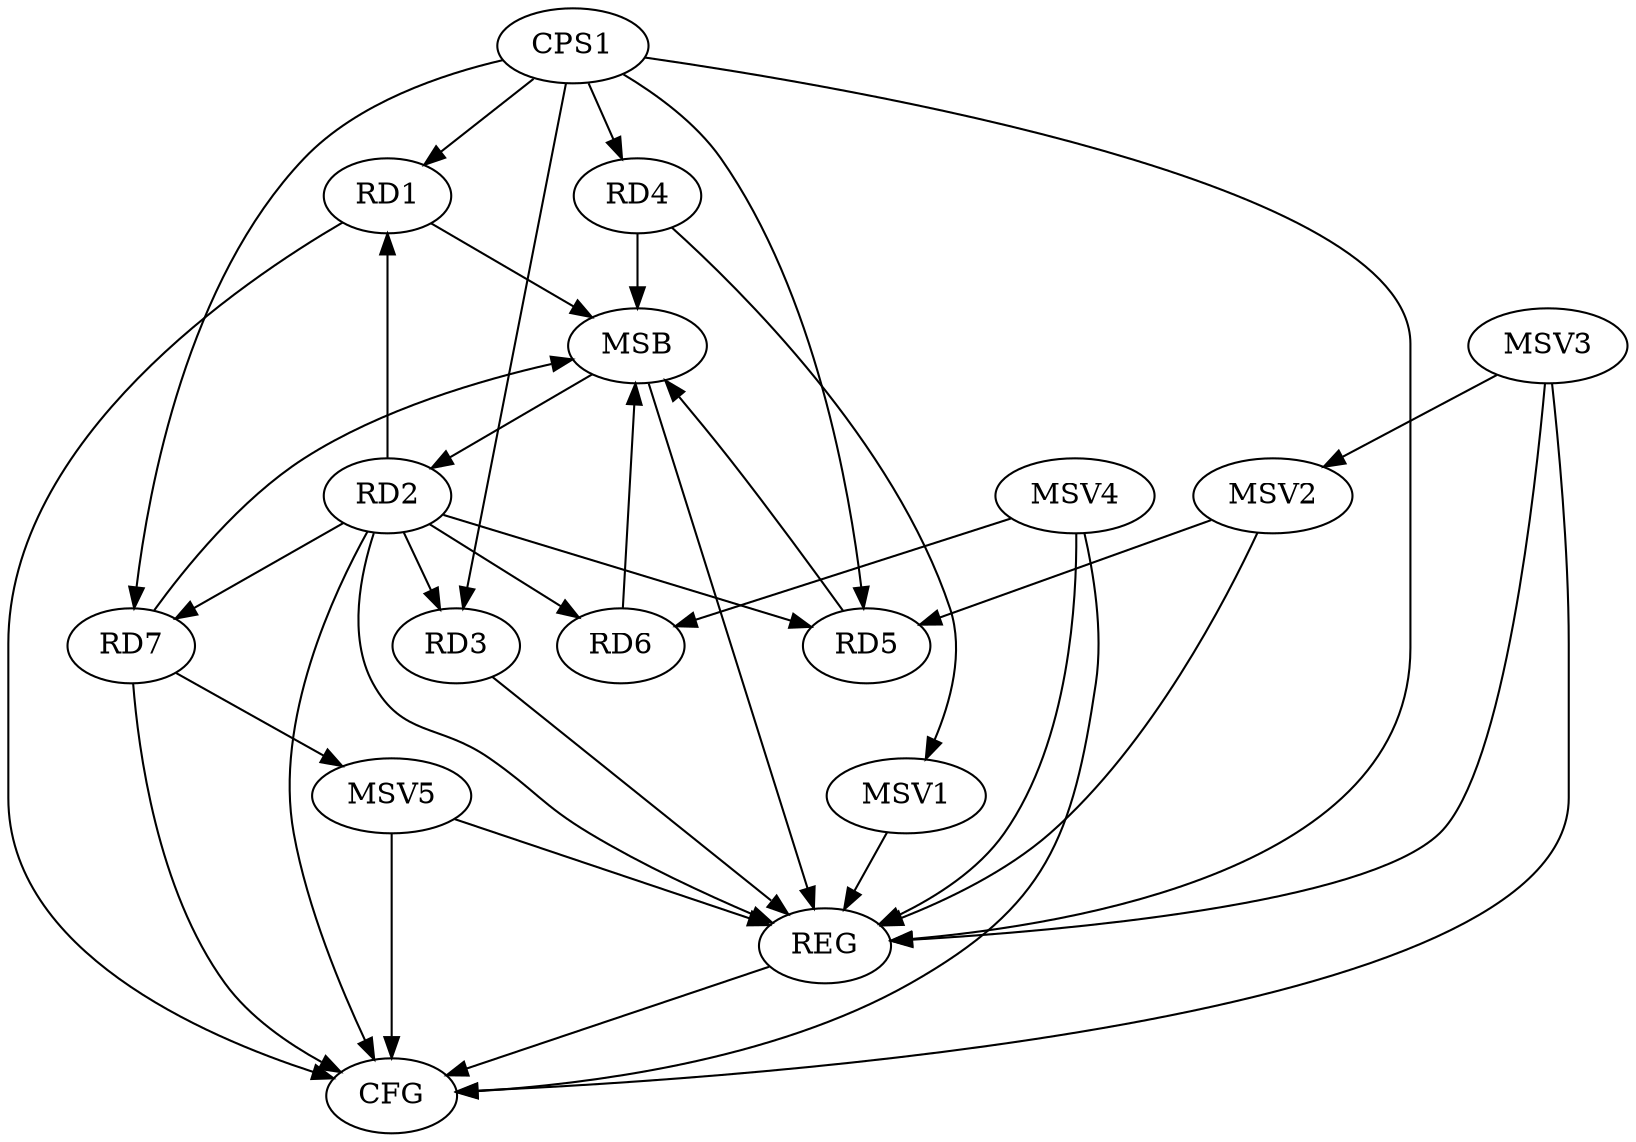 strict digraph G {
  RD1 [ label="RD1" ];
  RD2 [ label="RD2" ];
  RD3 [ label="RD3" ];
  RD4 [ label="RD4" ];
  RD5 [ label="RD5" ];
  RD6 [ label="RD6" ];
  RD7 [ label="RD7" ];
  CPS1 [ label="CPS1" ];
  REG [ label="REG" ];
  MSB [ label="MSB" ];
  CFG [ label="CFG" ];
  MSV1 [ label="MSV1" ];
  MSV2 [ label="MSV2" ];
  MSV3 [ label="MSV3" ];
  MSV4 [ label="MSV4" ];
  MSV5 [ label="MSV5" ];
  RD2 -> RD1;
  RD2 -> RD3;
  CPS1 -> RD1;
  CPS1 -> RD3;
  CPS1 -> RD4;
  CPS1 -> RD5;
  CPS1 -> RD7;
  RD2 -> REG;
  RD3 -> REG;
  CPS1 -> REG;
  RD1 -> MSB;
  MSB -> REG;
  RD4 -> MSB;
  RD5 -> MSB;
  RD6 -> MSB;
  MSB -> RD2;
  RD7 -> MSB;
  RD7 -> CFG;
  RD2 -> CFG;
  RD1 -> CFG;
  REG -> CFG;
  RD2 -> RD6;
  RD2 -> RD7;
  RD2 -> RD5;
  RD4 -> MSV1;
  MSV1 -> REG;
  MSV2 -> RD5;
  MSV2 -> REG;
  MSV3 -> MSV2;
  MSV3 -> REG;
  MSV3 -> CFG;
  MSV4 -> RD6;
  MSV4 -> REG;
  MSV4 -> CFG;
  RD7 -> MSV5;
  MSV5 -> REG;
  MSV5 -> CFG;
}
